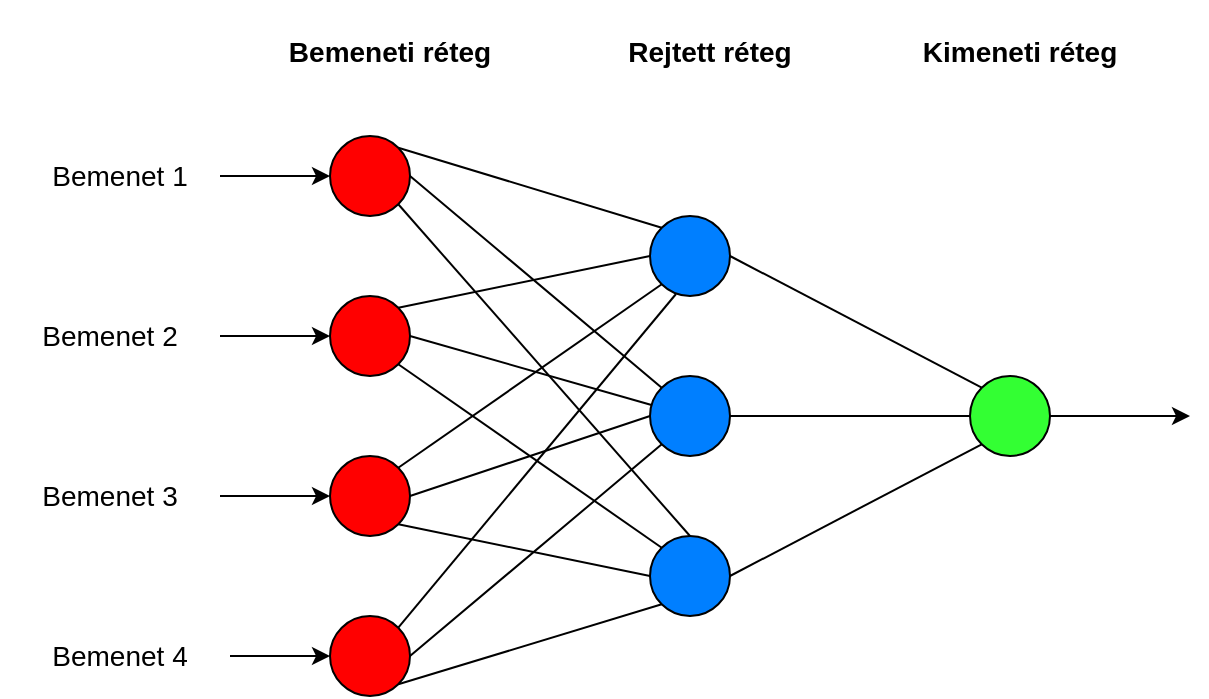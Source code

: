 <mxfile version="14.6.5" type="github">
  <diagram id="uaG9G8t8NfFOwTh5OWS5" name="Page-1">
    <mxGraphModel dx="1038" dy="547" grid="1" gridSize="10" guides="1" tooltips="1" connect="1" arrows="1" fold="1" page="1" pageScale="1" pageWidth="827" pageHeight="1169" math="0" shadow="0">
      <root>
        <mxCell id="0" />
        <mxCell id="1" parent="0" />
        <mxCell id="lC4Q0aokqU7htiTt5JK9-1" value="" style="ellipse;whiteSpace=wrap;html=1;aspect=fixed;fillColor=#007FFF;" vertex="1" parent="1">
          <mxGeometry x="360" y="280" width="40" height="40" as="geometry" />
        </mxCell>
        <mxCell id="lC4Q0aokqU7htiTt5JK9-2" value="" style="ellipse;whiteSpace=wrap;html=1;aspect=fixed;fillColor=#007FFF;" vertex="1" parent="1">
          <mxGeometry x="360" y="360" width="40" height="40" as="geometry" />
        </mxCell>
        <mxCell id="lC4Q0aokqU7htiTt5JK9-3" value="" style="ellipse;whiteSpace=wrap;html=1;aspect=fixed;fillColor=#33FF33;" vertex="1" parent="1">
          <mxGeometry x="520" y="280" width="40" height="40" as="geometry" />
        </mxCell>
        <mxCell id="lC4Q0aokqU7htiTt5JK9-4" value="" style="ellipse;whiteSpace=wrap;html=1;aspect=fixed;fillColor=#007FFF;" vertex="1" parent="1">
          <mxGeometry x="360" y="200" width="40" height="40" as="geometry" />
        </mxCell>
        <mxCell id="lC4Q0aokqU7htiTt5JK9-5" value="" style="ellipse;whiteSpace=wrap;html=1;aspect=fixed;fillColor=#FF0000;" vertex="1" parent="1">
          <mxGeometry x="200" y="400" width="40" height="40" as="geometry" />
        </mxCell>
        <mxCell id="lC4Q0aokqU7htiTt5JK9-6" value="" style="ellipse;whiteSpace=wrap;html=1;aspect=fixed;fillColor=#FF0000;" vertex="1" parent="1">
          <mxGeometry x="200" y="320" width="40" height="40" as="geometry" />
        </mxCell>
        <mxCell id="lC4Q0aokqU7htiTt5JK9-7" value="" style="ellipse;whiteSpace=wrap;html=1;aspect=fixed;fillColor=#FF0000;" vertex="1" parent="1">
          <mxGeometry x="200" y="240" width="40" height="40" as="geometry" />
        </mxCell>
        <mxCell id="lC4Q0aokqU7htiTt5JK9-8" value="" style="ellipse;whiteSpace=wrap;html=1;aspect=fixed;fillColor=#FF0000;" vertex="1" parent="1">
          <mxGeometry x="200" y="160" width="40" height="40" as="geometry" />
        </mxCell>
        <mxCell id="lC4Q0aokqU7htiTt5JK9-9" value="&lt;b&gt;&lt;font style=&quot;font-size: 14px&quot;&gt;Bemeneti réteg&lt;/font&gt;&lt;/b&gt;" style="text;html=1;strokeColor=none;fillColor=none;align=center;verticalAlign=middle;whiteSpace=wrap;rounded=0;" vertex="1" parent="1">
          <mxGeometry x="170" y="92.5" width="120" height="50" as="geometry" />
        </mxCell>
        <mxCell id="lC4Q0aokqU7htiTt5JK9-10" value="&lt;b&gt;&lt;font style=&quot;font-size: 14px&quot;&gt;Rejtett réteg&lt;/font&gt;&lt;/b&gt;" style="text;html=1;strokeColor=none;fillColor=none;align=center;verticalAlign=middle;whiteSpace=wrap;rounded=0;" vertex="1" parent="1">
          <mxGeometry x="340" y="100" width="100" height="35" as="geometry" />
        </mxCell>
        <mxCell id="lC4Q0aokqU7htiTt5JK9-11" value="&lt;b&gt;&lt;font style=&quot;font-size: 14px&quot;&gt;Kimeneti réteg&lt;/font&gt;&lt;/b&gt;" style="text;html=1;strokeColor=none;fillColor=none;align=center;verticalAlign=middle;whiteSpace=wrap;rounded=0;" vertex="1" parent="1">
          <mxGeometry x="480" y="100" width="130" height="35" as="geometry" />
        </mxCell>
        <mxCell id="lC4Q0aokqU7htiTt5JK9-12" value="&lt;font style=&quot;font-size: 14px&quot;&gt;Bemenet 1&lt;br&gt;&lt;/font&gt;" style="text;html=1;strokeColor=none;fillColor=none;align=center;verticalAlign=middle;whiteSpace=wrap;rounded=0;" vertex="1" parent="1">
          <mxGeometry x="45" y="167.5" width="100" height="25" as="geometry" />
        </mxCell>
        <mxCell id="lC4Q0aokqU7htiTt5JK9-13" value="&lt;font style=&quot;font-size: 14px&quot;&gt;Bemenet 4&lt;br&gt;&lt;/font&gt;" style="text;html=1;strokeColor=none;fillColor=none;align=center;verticalAlign=middle;whiteSpace=wrap;rounded=0;" vertex="1" parent="1">
          <mxGeometry x="40" y="405" width="110" height="30" as="geometry" />
        </mxCell>
        <mxCell id="lC4Q0aokqU7htiTt5JK9-14" value="&lt;font style=&quot;font-size: 14px&quot;&gt;Bemenet 3&lt;br&gt;&lt;/font&gt;" style="text;html=1;strokeColor=none;fillColor=none;align=center;verticalAlign=middle;whiteSpace=wrap;rounded=0;" vertex="1" parent="1">
          <mxGeometry x="35" y="325" width="110" height="30" as="geometry" />
        </mxCell>
        <mxCell id="lC4Q0aokqU7htiTt5JK9-15" value="&lt;font style=&quot;font-size: 14px&quot;&gt;Bemenet 2&lt;br&gt;&lt;/font&gt;" style="text;html=1;strokeColor=none;fillColor=none;align=center;verticalAlign=middle;whiteSpace=wrap;rounded=0;" vertex="1" parent="1">
          <mxGeometry x="35" y="245" width="110" height="30" as="geometry" />
        </mxCell>
        <mxCell id="lC4Q0aokqU7htiTt5JK9-23" value="" style="endArrow=none;html=1;exitX=1;exitY=0;exitDx=0;exitDy=0;entryX=0;entryY=0;entryDx=0;entryDy=0;" edge="1" parent="1" source="lC4Q0aokqU7htiTt5JK9-8" target="lC4Q0aokqU7htiTt5JK9-4">
          <mxGeometry width="50" height="50" relative="1" as="geometry">
            <mxPoint x="390" y="310" as="sourcePoint" />
            <mxPoint x="440" y="260" as="targetPoint" />
          </mxGeometry>
        </mxCell>
        <mxCell id="lC4Q0aokqU7htiTt5JK9-24" value="" style="endArrow=none;html=1;exitX=1;exitY=0.5;exitDx=0;exitDy=0;entryX=0;entryY=0;entryDx=0;entryDy=0;" edge="1" parent="1" source="lC4Q0aokqU7htiTt5JK9-8" target="lC4Q0aokqU7htiTt5JK9-1">
          <mxGeometry width="50" height="50" relative="1" as="geometry">
            <mxPoint x="390" y="310" as="sourcePoint" />
            <mxPoint x="440" y="260" as="targetPoint" />
          </mxGeometry>
        </mxCell>
        <mxCell id="lC4Q0aokqU7htiTt5JK9-25" value="" style="endArrow=none;html=1;exitX=1;exitY=1;exitDx=0;exitDy=0;entryX=0.5;entryY=0;entryDx=0;entryDy=0;" edge="1" parent="1" source="lC4Q0aokqU7htiTt5JK9-8" target="lC4Q0aokqU7htiTt5JK9-2">
          <mxGeometry width="50" height="50" relative="1" as="geometry">
            <mxPoint x="390" y="310" as="sourcePoint" />
            <mxPoint x="440" y="260" as="targetPoint" />
          </mxGeometry>
        </mxCell>
        <mxCell id="lC4Q0aokqU7htiTt5JK9-26" value="" style="endArrow=none;html=1;exitX=1;exitY=0;exitDx=0;exitDy=0;entryX=0;entryY=0.5;entryDx=0;entryDy=0;" edge="1" parent="1" source="lC4Q0aokqU7htiTt5JK9-7" target="lC4Q0aokqU7htiTt5JK9-4">
          <mxGeometry width="50" height="50" relative="1" as="geometry">
            <mxPoint x="390" y="310" as="sourcePoint" />
            <mxPoint x="440" y="260" as="targetPoint" />
          </mxGeometry>
        </mxCell>
        <mxCell id="lC4Q0aokqU7htiTt5JK9-27" value="" style="endArrow=none;html=1;exitX=1;exitY=0;exitDx=0;exitDy=0;entryX=0;entryY=1;entryDx=0;entryDy=0;" edge="1" parent="1" source="lC4Q0aokqU7htiTt5JK9-6" target="lC4Q0aokqU7htiTt5JK9-4">
          <mxGeometry width="50" height="50" relative="1" as="geometry">
            <mxPoint x="390" y="310" as="sourcePoint" />
            <mxPoint x="440" y="260" as="targetPoint" />
          </mxGeometry>
        </mxCell>
        <mxCell id="lC4Q0aokqU7htiTt5JK9-29" value="" style="endArrow=none;html=1;exitX=1;exitY=0;exitDx=0;exitDy=0;entryX=0.325;entryY=0.975;entryDx=0;entryDy=0;entryPerimeter=0;" edge="1" parent="1" source="lC4Q0aokqU7htiTt5JK9-5" target="lC4Q0aokqU7htiTt5JK9-4">
          <mxGeometry width="50" height="50" relative="1" as="geometry">
            <mxPoint x="390" y="310" as="sourcePoint" />
            <mxPoint x="440" y="260" as="targetPoint" />
          </mxGeometry>
        </mxCell>
        <mxCell id="lC4Q0aokqU7htiTt5JK9-30" value="" style="endArrow=none;html=1;exitX=1;exitY=0.5;exitDx=0;exitDy=0;entryX=0;entryY=0.5;entryDx=0;entryDy=0;" edge="1" parent="1" source="lC4Q0aokqU7htiTt5JK9-6" target="lC4Q0aokqU7htiTt5JK9-1">
          <mxGeometry width="50" height="50" relative="1" as="geometry">
            <mxPoint x="390" y="310" as="sourcePoint" />
            <mxPoint x="440" y="260" as="targetPoint" />
          </mxGeometry>
        </mxCell>
        <mxCell id="lC4Q0aokqU7htiTt5JK9-31" value="" style="endArrow=none;html=1;exitX=1;exitY=1;exitDx=0;exitDy=0;entryX=0;entryY=0.5;entryDx=0;entryDy=0;" edge="1" parent="1" source="lC4Q0aokqU7htiTt5JK9-6" target="lC4Q0aokqU7htiTt5JK9-2">
          <mxGeometry width="50" height="50" relative="1" as="geometry">
            <mxPoint x="390" y="310" as="sourcePoint" />
            <mxPoint x="440" y="260" as="targetPoint" />
          </mxGeometry>
        </mxCell>
        <mxCell id="lC4Q0aokqU7htiTt5JK9-32" value="" style="endArrow=none;html=1;exitX=1;exitY=0.5;exitDx=0;exitDy=0;entryX=0;entryY=1;entryDx=0;entryDy=0;" edge="1" parent="1" source="lC4Q0aokqU7htiTt5JK9-5" target="lC4Q0aokqU7htiTt5JK9-1">
          <mxGeometry width="50" height="50" relative="1" as="geometry">
            <mxPoint x="390" y="310" as="sourcePoint" />
            <mxPoint x="440" y="260" as="targetPoint" />
          </mxGeometry>
        </mxCell>
        <mxCell id="lC4Q0aokqU7htiTt5JK9-33" value="" style="endArrow=none;html=1;exitX=1;exitY=1;exitDx=0;exitDy=0;entryX=0;entryY=1;entryDx=0;entryDy=0;" edge="1" parent="1" source="lC4Q0aokqU7htiTt5JK9-5" target="lC4Q0aokqU7htiTt5JK9-2">
          <mxGeometry width="50" height="50" relative="1" as="geometry">
            <mxPoint x="390" y="310" as="sourcePoint" />
            <mxPoint x="440" y="260" as="targetPoint" />
          </mxGeometry>
        </mxCell>
        <mxCell id="lC4Q0aokqU7htiTt5JK9-34" value="" style="endArrow=none;html=1;exitX=1;exitY=1;exitDx=0;exitDy=0;entryX=0;entryY=0;entryDx=0;entryDy=0;" edge="1" parent="1" source="lC4Q0aokqU7htiTt5JK9-7" target="lC4Q0aokqU7htiTt5JK9-2">
          <mxGeometry width="50" height="50" relative="1" as="geometry">
            <mxPoint x="390" y="310" as="sourcePoint" />
            <mxPoint x="440" y="260" as="targetPoint" />
          </mxGeometry>
        </mxCell>
        <mxCell id="lC4Q0aokqU7htiTt5JK9-36" value="" style="endArrow=none;html=1;exitX=1;exitY=0.5;exitDx=0;exitDy=0;" edge="1" parent="1" source="lC4Q0aokqU7htiTt5JK9-7" target="lC4Q0aokqU7htiTt5JK9-1">
          <mxGeometry width="50" height="50" relative="1" as="geometry">
            <mxPoint x="390" y="310" as="sourcePoint" />
            <mxPoint x="440" y="260" as="targetPoint" />
          </mxGeometry>
        </mxCell>
        <mxCell id="lC4Q0aokqU7htiTt5JK9-37" value="" style="endArrow=none;html=1;exitX=1;exitY=0.5;exitDx=0;exitDy=0;entryX=0;entryY=0;entryDx=0;entryDy=0;" edge="1" parent="1" source="lC4Q0aokqU7htiTt5JK9-4" target="lC4Q0aokqU7htiTt5JK9-3">
          <mxGeometry width="50" height="50" relative="1" as="geometry">
            <mxPoint x="390" y="310" as="sourcePoint" />
            <mxPoint x="440" y="260" as="targetPoint" />
          </mxGeometry>
        </mxCell>
        <mxCell id="lC4Q0aokqU7htiTt5JK9-38" value="" style="endArrow=none;html=1;exitX=1;exitY=0.5;exitDx=0;exitDy=0;entryX=0;entryY=1;entryDx=0;entryDy=0;" edge="1" parent="1" source="lC4Q0aokqU7htiTt5JK9-2" target="lC4Q0aokqU7htiTt5JK9-3">
          <mxGeometry width="50" height="50" relative="1" as="geometry">
            <mxPoint x="390" y="310" as="sourcePoint" />
            <mxPoint x="440" y="260" as="targetPoint" />
          </mxGeometry>
        </mxCell>
        <mxCell id="lC4Q0aokqU7htiTt5JK9-39" value="" style="endArrow=none;html=1;exitX=1;exitY=0.5;exitDx=0;exitDy=0;" edge="1" parent="1" source="lC4Q0aokqU7htiTt5JK9-1" target="lC4Q0aokqU7htiTt5JK9-3">
          <mxGeometry width="50" height="50" relative="1" as="geometry">
            <mxPoint x="390" y="310" as="sourcePoint" />
            <mxPoint x="440" y="260" as="targetPoint" />
          </mxGeometry>
        </mxCell>
        <mxCell id="lC4Q0aokqU7htiTt5JK9-40" value="" style="endArrow=classic;html=1;exitX=1;exitY=0.5;exitDx=0;exitDy=0;" edge="1" parent="1" source="lC4Q0aokqU7htiTt5JK9-3">
          <mxGeometry width="50" height="50" relative="1" as="geometry">
            <mxPoint x="390" y="310" as="sourcePoint" />
            <mxPoint x="630" y="300" as="targetPoint" />
          </mxGeometry>
        </mxCell>
        <mxCell id="lC4Q0aokqU7htiTt5JK9-41" value="" style="endArrow=classic;html=1;entryX=0;entryY=0.5;entryDx=0;entryDy=0;" edge="1" parent="1" source="lC4Q0aokqU7htiTt5JK9-12" target="lC4Q0aokqU7htiTt5JK9-8">
          <mxGeometry width="50" height="50" relative="1" as="geometry">
            <mxPoint x="390" y="310" as="sourcePoint" />
            <mxPoint x="440" y="260" as="targetPoint" />
          </mxGeometry>
        </mxCell>
        <mxCell id="lC4Q0aokqU7htiTt5JK9-42" value="" style="endArrow=classic;html=1;exitX=1;exitY=0.5;exitDx=0;exitDy=0;entryX=0;entryY=0.5;entryDx=0;entryDy=0;" edge="1" parent="1" source="lC4Q0aokqU7htiTt5JK9-15" target="lC4Q0aokqU7htiTt5JK9-7">
          <mxGeometry width="50" height="50" relative="1" as="geometry">
            <mxPoint x="390" y="310" as="sourcePoint" />
            <mxPoint x="440" y="260" as="targetPoint" />
          </mxGeometry>
        </mxCell>
        <mxCell id="lC4Q0aokqU7htiTt5JK9-43" value="" style="endArrow=classic;html=1;exitX=1;exitY=0.5;exitDx=0;exitDy=0;entryX=0;entryY=0.5;entryDx=0;entryDy=0;" edge="1" parent="1" source="lC4Q0aokqU7htiTt5JK9-14" target="lC4Q0aokqU7htiTt5JK9-6">
          <mxGeometry width="50" height="50" relative="1" as="geometry">
            <mxPoint x="390" y="310" as="sourcePoint" />
            <mxPoint x="440" y="260" as="targetPoint" />
          </mxGeometry>
        </mxCell>
        <mxCell id="lC4Q0aokqU7htiTt5JK9-44" value="" style="endArrow=classic;html=1;exitX=1;exitY=0.5;exitDx=0;exitDy=0;entryX=0;entryY=0.5;entryDx=0;entryDy=0;" edge="1" parent="1" source="lC4Q0aokqU7htiTt5JK9-13" target="lC4Q0aokqU7htiTt5JK9-5">
          <mxGeometry width="50" height="50" relative="1" as="geometry">
            <mxPoint x="390" y="310" as="sourcePoint" />
            <mxPoint x="440" y="260" as="targetPoint" />
          </mxGeometry>
        </mxCell>
      </root>
    </mxGraphModel>
  </diagram>
</mxfile>
